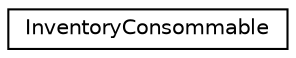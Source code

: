 digraph "Graphical Class Hierarchy"
{
  edge [fontname="Helvetica",fontsize="10",labelfontname="Helvetica",labelfontsize="10"];
  node [fontname="Helvetica",fontsize="10",shape=record];
  rankdir="LR";
  Node0 [label="InventoryConsommable",height=0.2,width=0.4,color="black", fillcolor="white", style="filled",URL="$classInventoryConsommable.html"];
}

